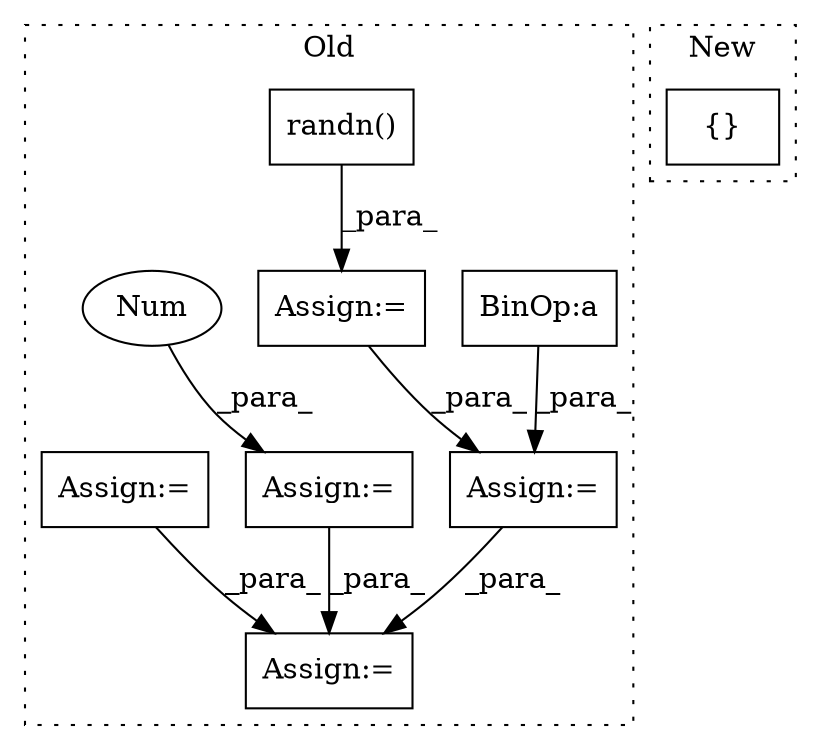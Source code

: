 digraph G {
subgraph cluster0 {
1 [label="randn()" a="75" s="2755,2778" l="12,22" shape="box"];
3 [label="Assign:=" a="68" s="3005" l="3" shape="box"];
4 [label="Assign:=" a="68" s="2752" l="3" shape="box"];
5 [label="Assign:=" a="68" s="2842" l="3" shape="box"];
6 [label="Assign:=" a="68" s="2702" l="3" shape="box"];
7 [label="Num" a="76" s="2705" l="1" shape="ellipse"];
8 [label="BinOp:a" a="82" s="2909" l="3" shape="box"];
9 [label="Assign:=" a="68" s="2562" l="3" shape="box"];
label = "Old";
style="dotted";
}
subgraph cluster1 {
2 [label="{}" a="95" s="2046,2062" l="1,1" shape="box"];
label = "New";
style="dotted";
}
1 -> 4 [label="_para_"];
4 -> 5 [label="_para_"];
5 -> 3 [label="_para_"];
6 -> 3 [label="_para_"];
7 -> 6 [label="_para_"];
8 -> 5 [label="_para_"];
9 -> 3 [label="_para_"];
}